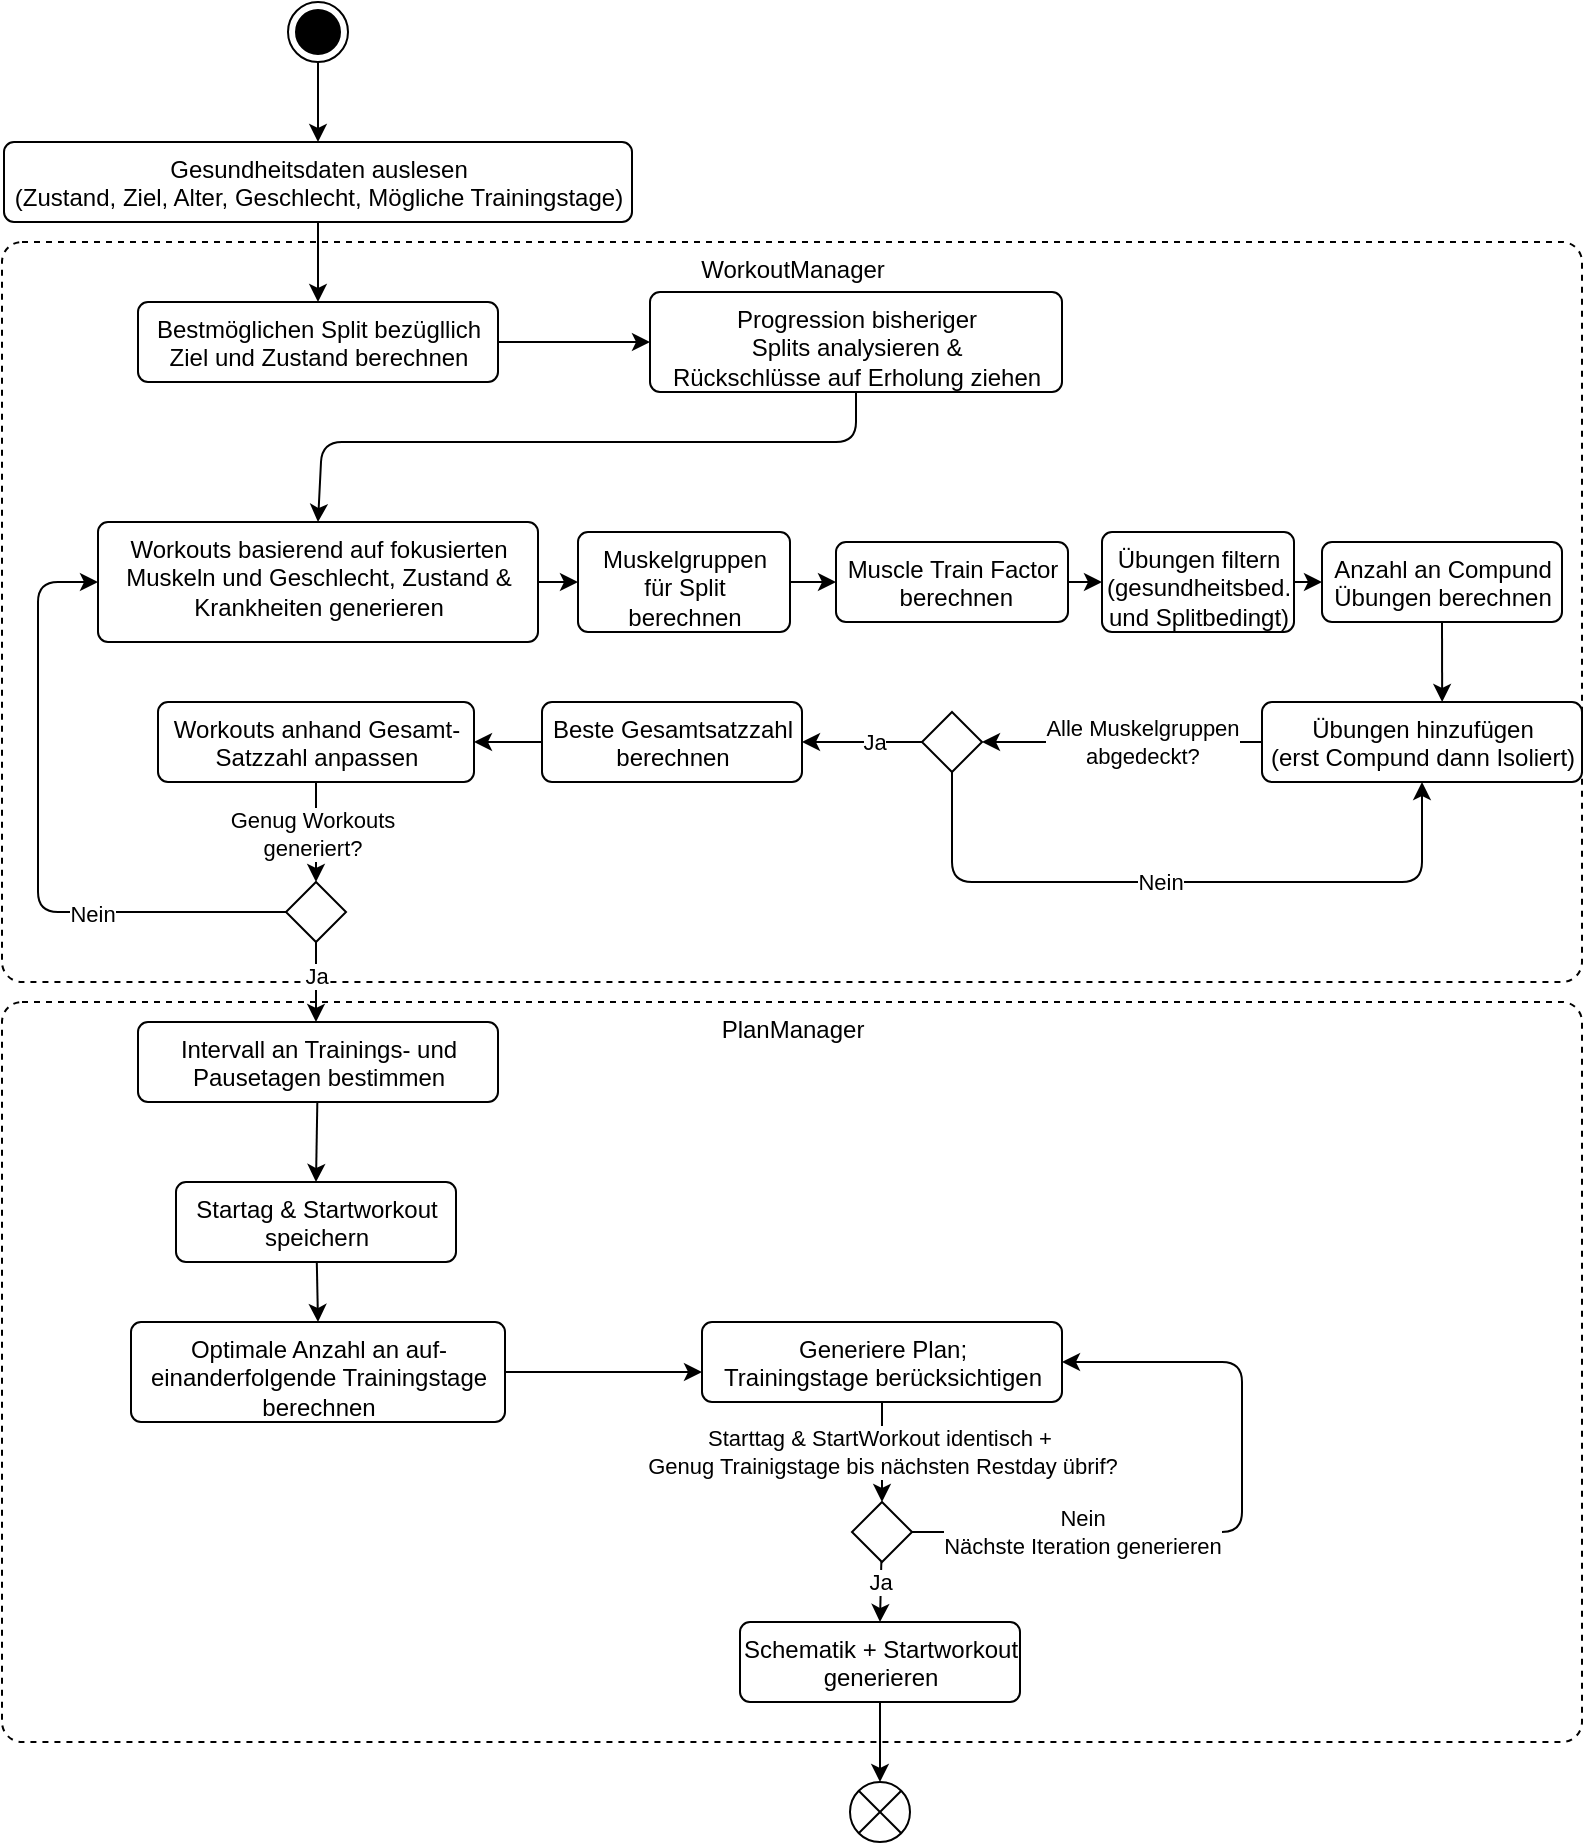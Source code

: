 <mxfile>
    <diagram id="ghs7Ff5smHnH-nCeoFNg" name="Seite-1">
        <mxGraphModel dx="941" dy="787" grid="1" gridSize="10" guides="1" tooltips="1" connect="1" arrows="1" fold="1" page="1" pageScale="1" pageWidth="827" pageHeight="1169" math="0" shadow="0">
            <root>
                <mxCell id="0"/>
                <mxCell id="1" parent="0"/>
                <mxCell id="92" value="WorkoutManager" style="html=1;align=center;verticalAlign=top;rounded=1;absoluteArcSize=1;arcSize=20;dashed=1;" vertex="1" parent="1">
                    <mxGeometry x="20" y="140" width="790" height="370" as="geometry"/>
                </mxCell>
                <mxCell id="91" value="PlanManager" style="html=1;align=center;verticalAlign=top;rounded=1;absoluteArcSize=1;arcSize=20;dashed=1;" vertex="1" parent="1">
                    <mxGeometry x="20" y="520" width="790" height="370" as="geometry"/>
                </mxCell>
                <mxCell id="13" style="edgeStyle=none;html=1;" parent="1" source="11" target="12" edge="1">
                    <mxGeometry relative="1" as="geometry"/>
                </mxCell>
                <mxCell id="11" value="" style="ellipse;html=1;shape=endState;fillColor=strokeColor;" parent="1" vertex="1">
                    <mxGeometry x="163" y="20" width="30" height="30" as="geometry"/>
                </mxCell>
                <mxCell id="28" style="edgeStyle=none;html=1;entryX=0.5;entryY=0;entryDx=0;entryDy=0;" parent="1" source="12" target="16" edge="1">
                    <mxGeometry relative="1" as="geometry"/>
                </mxCell>
                <mxCell id="12" value="Gesundheitsdaten auslesen &lt;br&gt;(Zustand, Ziel, Alter, Geschlecht, Mögliche Trainingstage)" style="html=1;align=center;verticalAlign=top;rounded=1;absoluteArcSize=1;arcSize=10;dashed=0;" parent="1" vertex="1">
                    <mxGeometry x="21" y="90" width="314" height="40" as="geometry"/>
                </mxCell>
                <mxCell id="24" style="edgeStyle=none;html=1;entryX=0.5;entryY=0;entryDx=0;entryDy=0;" parent="1" source="14" target="89" edge="1">
                    <mxGeometry relative="1" as="geometry"/>
                </mxCell>
                <mxCell id="14" value="Startag &amp;amp; Startworkout&lt;br&gt;speichern" style="html=1;align=center;verticalAlign=top;rounded=1;absoluteArcSize=1;arcSize=10;dashed=0;" parent="1" vertex="1">
                    <mxGeometry x="107" y="610" width="140" height="40" as="geometry"/>
                </mxCell>
                <mxCell id="101" style="edgeStyle=none;html=1;entryX=0;entryY=0.5;entryDx=0;entryDy=0;" edge="1" parent="1" source="16" target="98">
                    <mxGeometry relative="1" as="geometry"/>
                </mxCell>
                <mxCell id="16" value="Bestmöglichen Split bezügllich &lt;br&gt;Ziel und Zustand berechnen" style="html=1;align=center;verticalAlign=top;rounded=1;absoluteArcSize=1;arcSize=10;dashed=0;" parent="1" vertex="1">
                    <mxGeometry x="88" y="170" width="180" height="40" as="geometry"/>
                </mxCell>
                <mxCell id="85" style="edgeStyle=none;html=1;entryX=0.5;entryY=0;entryDx=0;entryDy=0;" edge="1" parent="1" source="18" target="14">
                    <mxGeometry relative="1" as="geometry"/>
                </mxCell>
                <mxCell id="18" value="Intervall an Trainings- und &lt;br&gt;Pausetagen bestimmen" style="html=1;align=center;verticalAlign=top;rounded=1;absoluteArcSize=1;arcSize=10;dashed=0;" parent="1" vertex="1">
                    <mxGeometry x="88" y="530" width="180" height="40" as="geometry"/>
                </mxCell>
                <mxCell id="44" style="edgeStyle=none;html=1;exitX=1;exitY=0.5;exitDx=0;exitDy=0;entryX=0;entryY=0.5;entryDx=0;entryDy=0;" parent="1" source="20" target="43" edge="1">
                    <mxGeometry relative="1" as="geometry"/>
                </mxCell>
                <mxCell id="20" value="Workouts basierend auf fokusierten &lt;br&gt;Muskeln und Geschlecht, Zustand &amp;amp; &lt;br&gt;Krankheiten generieren" style="html=1;align=center;verticalAlign=top;rounded=1;absoluteArcSize=1;arcSize=10;dashed=0;" parent="1" vertex="1">
                    <mxGeometry x="68" y="280" width="220" height="60" as="geometry"/>
                </mxCell>
                <mxCell id="37" value="Starttag &amp;amp; StartWorkout identisch +&amp;nbsp;&lt;br&gt;Genug Trainigstage bis nächsten Restday übrif?" style="edgeStyle=none;html=1;entryX=0.5;entryY=0;entryDx=0;entryDy=0;" parent="1" source="23" target="36" edge="1">
                    <mxGeometry relative="1" as="geometry"/>
                </mxCell>
                <mxCell id="23" value="Generiere Plan;&lt;br&gt;Trainingstage berücksichtigen" style="html=1;align=center;verticalAlign=top;rounded=1;absoluteArcSize=1;arcSize=10;dashed=0;" parent="1" vertex="1">
                    <mxGeometry x="370" y="680" width="180" height="40" as="geometry"/>
                </mxCell>
                <mxCell id="32" style="edgeStyle=none;html=1;entryX=0;entryY=0.5;entryDx=0;entryDy=0;" parent="1" source="29" target="20" edge="1">
                    <mxGeometry relative="1" as="geometry">
                        <Array as="points">
                            <mxPoint x="38" y="475"/>
                            <mxPoint x="38" y="310"/>
                        </Array>
                    </mxGeometry>
                </mxCell>
                <mxCell id="63" value="Nein" style="edgeLabel;html=1;align=center;verticalAlign=middle;resizable=0;points=[];" parent="32" vertex="1" connectable="0">
                    <mxGeometry x="-0.393" y="1" relative="1" as="geometry">
                        <mxPoint as="offset"/>
                    </mxGeometry>
                </mxCell>
                <mxCell id="34" style="edgeStyle=none;html=1;entryX=0.5;entryY=0;entryDx=0;entryDy=0;" parent="1" source="29" edge="1">
                    <mxGeometry relative="1" as="geometry">
                        <mxPoint x="177" y="530" as="targetPoint"/>
                    </mxGeometry>
                </mxCell>
                <mxCell id="35" value="Ja" style="edgeLabel;html=1;align=center;verticalAlign=middle;resizable=0;points=[];" parent="34" vertex="1" connectable="0">
                    <mxGeometry x="0.384" y="1" relative="1" as="geometry">
                        <mxPoint x="-1" y="-11" as="offset"/>
                    </mxGeometry>
                </mxCell>
                <mxCell id="29" value="" style="rhombus;" parent="1" vertex="1">
                    <mxGeometry x="162" y="460" width="30" height="30" as="geometry"/>
                </mxCell>
                <mxCell id="38" style="edgeStyle=none;html=1;" parent="1" source="36" edge="1">
                    <mxGeometry relative="1" as="geometry">
                        <Array as="points">
                            <mxPoint x="640" y="785"/>
                            <mxPoint x="640" y="700"/>
                        </Array>
                        <mxPoint x="550" y="700" as="targetPoint"/>
                    </mxGeometry>
                </mxCell>
                <mxCell id="39" value="Nein&lt;br&gt;Nächste Iteration generieren" style="edgeLabel;html=1;align=center;verticalAlign=middle;resizable=0;points=[];" parent="38" vertex="1" connectable="0">
                    <mxGeometry x="-0.187" relative="1" as="geometry">
                        <mxPoint x="-53" as="offset"/>
                    </mxGeometry>
                </mxCell>
                <mxCell id="42" value="Ja" style="edgeStyle=none;html=1;entryX=0.5;entryY=0;entryDx=0;entryDy=0;" parent="1" source="36" target="87" edge="1">
                    <mxGeometry x="-0.333" relative="1" as="geometry">
                        <mxPoint x="552" y="830" as="targetPoint"/>
                        <mxPoint as="offset"/>
                    </mxGeometry>
                </mxCell>
                <mxCell id="36" value="" style="rhombus;" parent="1" vertex="1">
                    <mxGeometry x="445" y="770" width="30" height="30" as="geometry"/>
                </mxCell>
                <mxCell id="40" value="" style="shape=sumEllipse;perimeter=ellipsePerimeter;whiteSpace=wrap;html=1;backgroundOutline=1;" parent="1" vertex="1">
                    <mxGeometry x="444" y="910" width="30" height="30" as="geometry"/>
                </mxCell>
                <mxCell id="71" style="edgeStyle=none;html=1;entryX=0;entryY=0.5;entryDx=0;entryDy=0;" edge="1" parent="1" source="43" target="69">
                    <mxGeometry relative="1" as="geometry"/>
                </mxCell>
                <mxCell id="43" value="Muskelgruppen &lt;br&gt;für Split &lt;br&gt;berechnen" style="html=1;align=center;verticalAlign=top;rounded=1;absoluteArcSize=1;arcSize=10;dashed=0;" parent="1" vertex="1">
                    <mxGeometry x="308" y="285" width="106" height="50" as="geometry"/>
                </mxCell>
                <mxCell id="51" style="edgeStyle=none;html=1;entryX=1;entryY=0.5;entryDx=0;entryDy=0;" parent="1" source="45" target="49" edge="1">
                    <mxGeometry relative="1" as="geometry"/>
                </mxCell>
                <mxCell id="52" value="Alle Muskelgruppen&lt;br&gt;abgedeckt?" style="edgeLabel;html=1;align=center;verticalAlign=middle;resizable=0;points=[];" parent="51" vertex="1" connectable="0">
                    <mxGeometry x="-0.425" y="1" relative="1" as="geometry">
                        <mxPoint x="-20" y="-1" as="offset"/>
                    </mxGeometry>
                </mxCell>
                <mxCell id="45" value="Übungen hinzufügen &lt;br&gt;(erst Compund dann Isoliert)" style="html=1;align=center;verticalAlign=top;rounded=1;absoluteArcSize=1;arcSize=10;dashed=0;" parent="1" vertex="1">
                    <mxGeometry x="650" y="370" width="160" height="40" as="geometry"/>
                </mxCell>
                <mxCell id="54" style="edgeStyle=none;html=1;exitX=0.5;exitY=1;exitDx=0;exitDy=0;entryX=0.5;entryY=1;entryDx=0;entryDy=0;" parent="1" source="49" target="45" edge="1">
                    <mxGeometry relative="1" as="geometry">
                        <mxPoint x="633" y="540" as="targetPoint"/>
                        <Array as="points">
                            <mxPoint x="495" y="460"/>
                            <mxPoint x="730" y="460"/>
                        </Array>
                    </mxGeometry>
                </mxCell>
                <mxCell id="55" value="Nein" style="edgeLabel;html=1;align=center;verticalAlign=middle;resizable=0;points=[];" parent="54" vertex="1" connectable="0">
                    <mxGeometry x="-0.434" y="3" relative="1" as="geometry">
                        <mxPoint x="63" y="3" as="offset"/>
                    </mxGeometry>
                </mxCell>
                <mxCell id="79" style="edgeStyle=none;html=1;entryX=1;entryY=0.5;entryDx=0;entryDy=0;" edge="1" parent="1" source="49" target="75">
                    <mxGeometry relative="1" as="geometry"/>
                </mxCell>
                <mxCell id="80" value="Ja" style="edgeLabel;html=1;align=center;verticalAlign=middle;resizable=0;points=[];" vertex="1" connectable="0" parent="79">
                    <mxGeometry x="0.655" y="1" relative="1" as="geometry">
                        <mxPoint x="25" y="-1" as="offset"/>
                    </mxGeometry>
                </mxCell>
                <mxCell id="49" value="" style="rhombus;" parent="1" vertex="1">
                    <mxGeometry x="480" y="375" width="30" height="30" as="geometry"/>
                </mxCell>
                <mxCell id="57" style="edgeStyle=none;html=1;exitX=0.5;exitY=1;exitDx=0;exitDy=0;entryX=0.5;entryY=0;entryDx=0;entryDy=0;" parent="1" source="65" target="29" edge="1">
                    <mxGeometry relative="1" as="geometry">
                        <Array as="points"/>
                    </mxGeometry>
                </mxCell>
                <mxCell id="59" value="Genug Workouts &lt;br&gt;generiert?" style="edgeLabel;html=1;align=center;verticalAlign=middle;resizable=0;points=[];" parent="57" vertex="1" connectable="0">
                    <mxGeometry x="0.132" y="3" relative="1" as="geometry">
                        <mxPoint x="-5" y="-3" as="offset"/>
                    </mxGeometry>
                </mxCell>
                <mxCell id="65" value="Workouts anhand Gesamt-&lt;br&gt;Satzzahl anpassen" style="html=1;align=center;verticalAlign=top;rounded=1;absoluteArcSize=1;arcSize=10;dashed=0;" vertex="1" parent="1">
                    <mxGeometry x="98" y="370" width="158" height="40" as="geometry"/>
                </mxCell>
                <mxCell id="96" style="edgeStyle=none;html=1;entryX=0;entryY=0.5;entryDx=0;entryDy=0;" edge="1" parent="1" source="69" target="95">
                    <mxGeometry relative="1" as="geometry"/>
                </mxCell>
                <mxCell id="69" value="Muscle Train Factor&lt;br&gt;&amp;nbsp;berechnen" style="html=1;align=center;verticalAlign=top;rounded=1;absoluteArcSize=1;arcSize=10;dashed=0;" vertex="1" parent="1">
                    <mxGeometry x="437" y="290" width="116" height="40" as="geometry"/>
                </mxCell>
                <mxCell id="76" style="edgeStyle=none;html=1;entryX=1;entryY=0.5;entryDx=0;entryDy=0;" edge="1" parent="1" source="75" target="65">
                    <mxGeometry relative="1" as="geometry"/>
                </mxCell>
                <mxCell id="75" value="Beste Gesamtsatzzahl&lt;br&gt;berechnen" style="html=1;align=center;verticalAlign=top;rounded=1;absoluteArcSize=1;arcSize=10;dashed=0;" vertex="1" parent="1">
                    <mxGeometry x="290" y="370" width="130" height="40" as="geometry"/>
                </mxCell>
                <mxCell id="84" style="edgeStyle=none;html=1;exitX=0.5;exitY=1;exitDx=0;exitDy=0;entryX=0.563;entryY=0;entryDx=0;entryDy=0;entryPerimeter=0;" edge="1" parent="1" source="83" target="45">
                    <mxGeometry relative="1" as="geometry"/>
                </mxCell>
                <mxCell id="83" value="Anzahl an Compund &lt;br&gt;Übungen berechnen" style="html=1;align=center;verticalAlign=top;rounded=1;absoluteArcSize=1;arcSize=10;dashed=0;" vertex="1" parent="1">
                    <mxGeometry x="680" y="290" width="120" height="40" as="geometry"/>
                </mxCell>
                <mxCell id="88" style="edgeStyle=none;html=1;exitX=0.5;exitY=1;exitDx=0;exitDy=0;entryX=0.5;entryY=0;entryDx=0;entryDy=0;" edge="1" parent="1" source="87" target="40">
                    <mxGeometry relative="1" as="geometry"/>
                </mxCell>
                <mxCell id="87" value="Schematik + Startworkout&lt;br&gt;generieren" style="html=1;align=center;verticalAlign=top;rounded=1;absoluteArcSize=1;arcSize=10;dashed=0;" vertex="1" parent="1">
                    <mxGeometry x="389" y="830" width="140" height="40" as="geometry"/>
                </mxCell>
                <mxCell id="90" style="edgeStyle=none;html=1;entryX=0;entryY=0.625;entryDx=0;entryDy=0;entryPerimeter=0;" edge="1" parent="1" source="89" target="23">
                    <mxGeometry relative="1" as="geometry"/>
                </mxCell>
                <mxCell id="89" value="Optimale Anzahl an auf-&lt;br&gt;einanderfolgende Trainingstage&lt;br&gt;berechnen" style="html=1;align=center;verticalAlign=top;rounded=1;absoluteArcSize=1;arcSize=10;dashed=0;" vertex="1" parent="1">
                    <mxGeometry x="84.5" y="680" width="187" height="50" as="geometry"/>
                </mxCell>
                <mxCell id="97" style="edgeStyle=none;html=1;entryX=0;entryY=0.5;entryDx=0;entryDy=0;" edge="1" parent="1" source="95" target="83">
                    <mxGeometry relative="1" as="geometry"/>
                </mxCell>
                <mxCell id="95" value="Übungen filtern&lt;br&gt;(gesundheitsbed.&lt;br&gt;und Splitbedingt)" style="html=1;align=center;verticalAlign=top;rounded=1;absoluteArcSize=1;arcSize=10;dashed=0;" vertex="1" parent="1">
                    <mxGeometry x="570" y="285" width="96" height="50" as="geometry"/>
                </mxCell>
                <mxCell id="103" style="edgeStyle=none;html=1;entryX=0.5;entryY=0;entryDx=0;entryDy=0;" edge="1" parent="1" source="98" target="20">
                    <mxGeometry relative="1" as="geometry">
                        <Array as="points">
                            <mxPoint x="447" y="240"/>
                            <mxPoint x="180" y="240"/>
                        </Array>
                    </mxGeometry>
                </mxCell>
                <mxCell id="98" value="Progression bisheriger&lt;br&gt;Splits analysieren &amp;amp;&lt;br&gt;Rückschlüsse auf Erholung ziehen" style="html=1;align=center;verticalAlign=top;rounded=1;absoluteArcSize=1;arcSize=10;dashed=0;" vertex="1" parent="1">
                    <mxGeometry x="344" y="165" width="206" height="50" as="geometry"/>
                </mxCell>
            </root>
        </mxGraphModel>
    </diagram>
</mxfile>